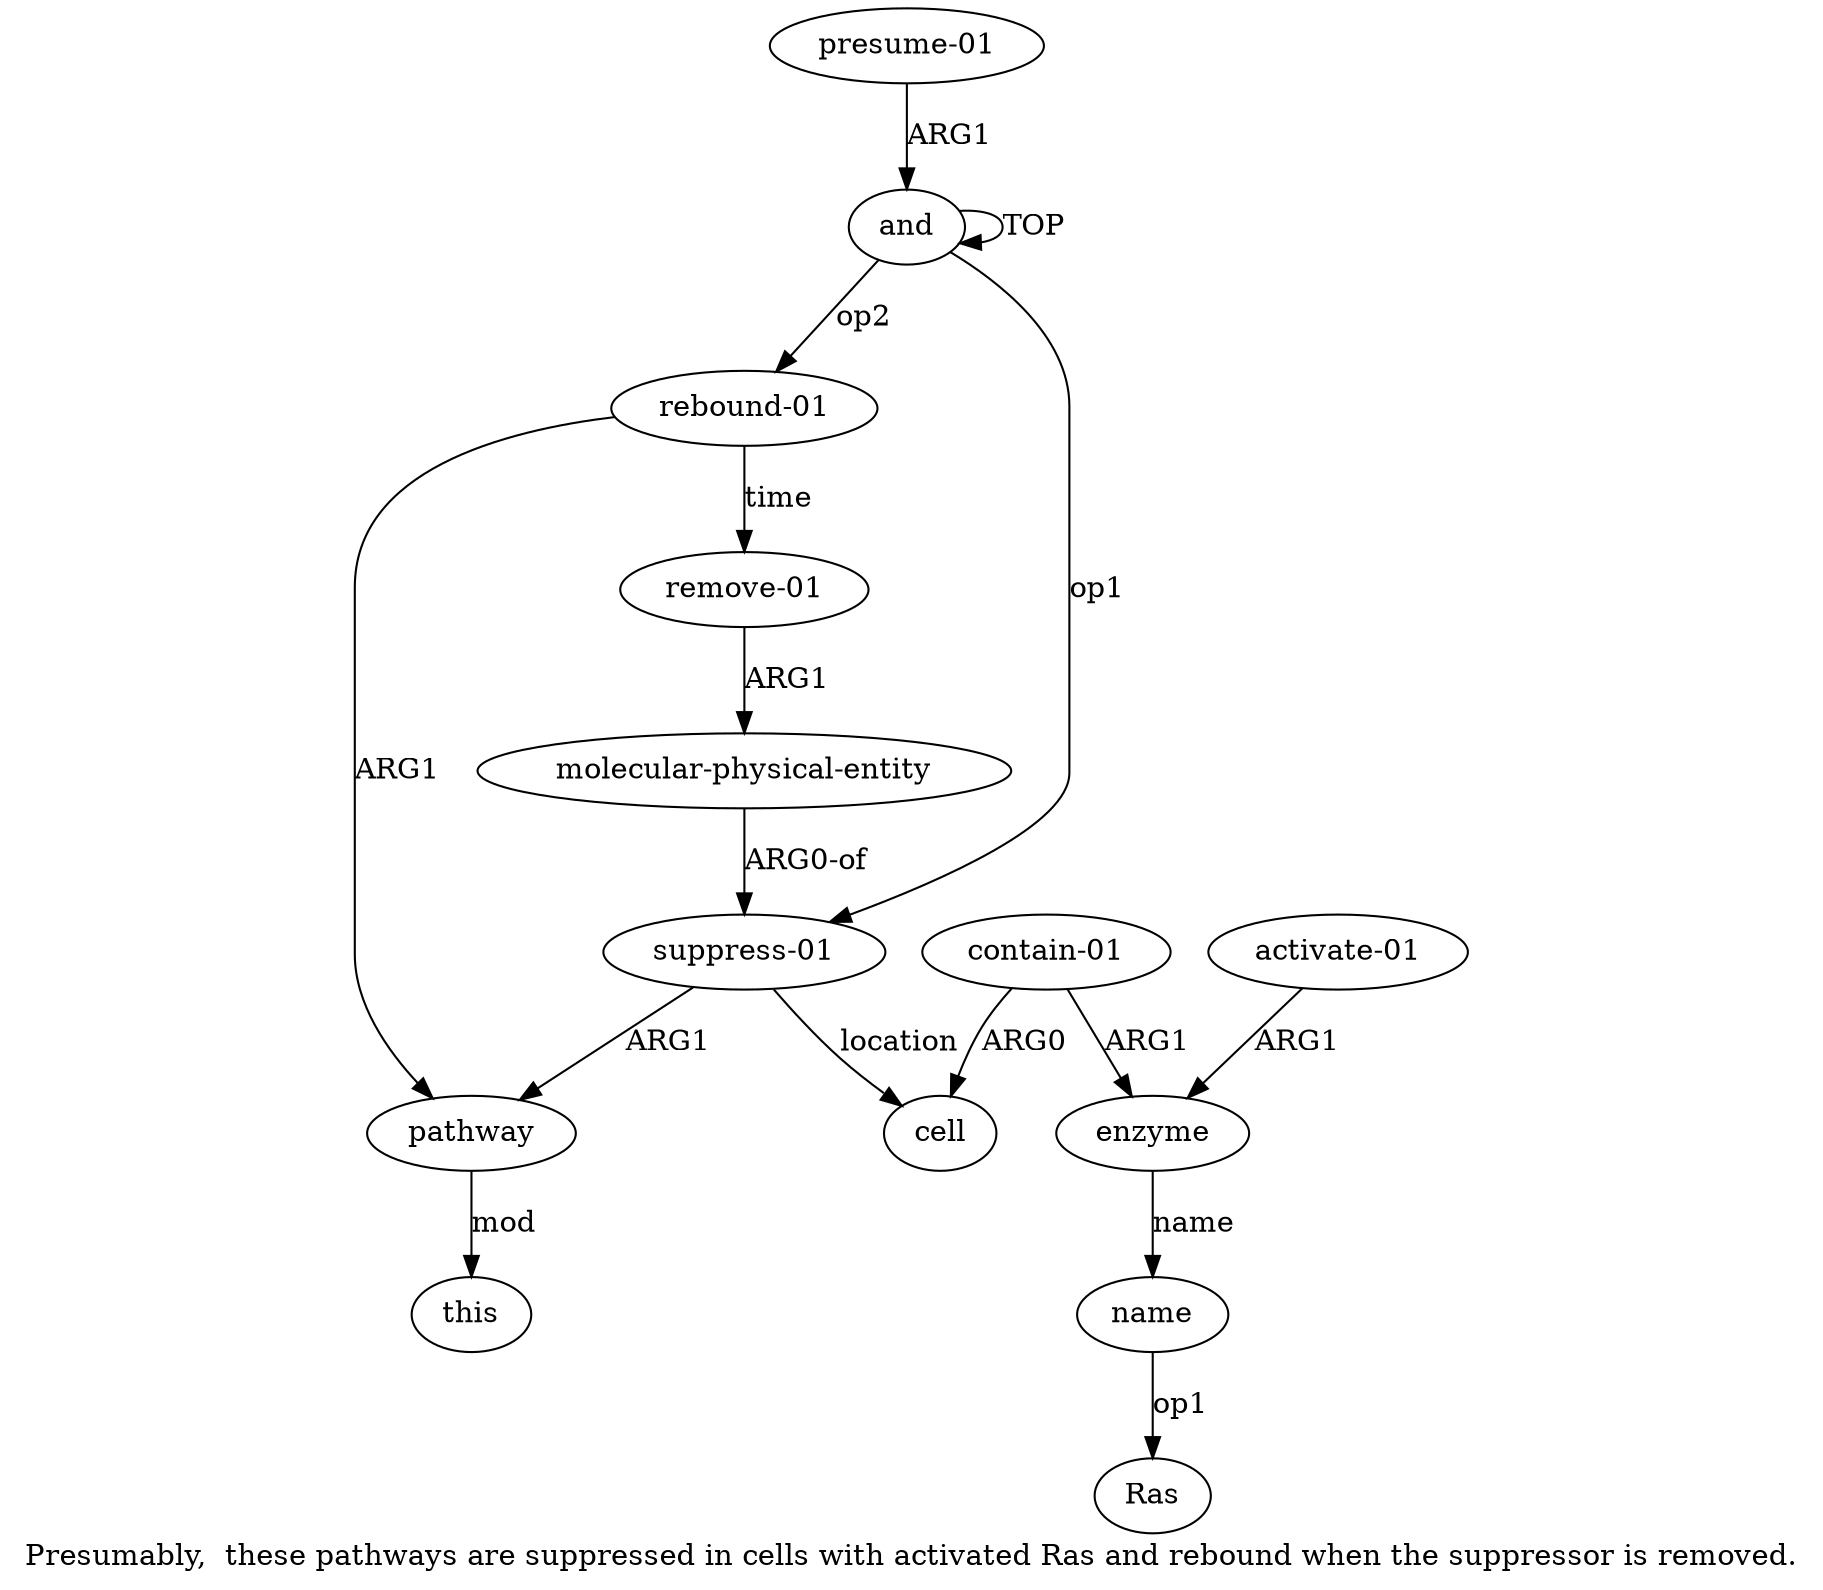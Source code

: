 digraph  {
	graph [label="Presumably,  these pathways are suppressed in cells with activated Ras and rebound when the suppressor is removed."];
	node [label="\N"];
	a11	 [color=black,
		gold_ind=11,
		gold_label="molecular-physical-entity",
		label="molecular-physical-entity",
		test_ind=11,
		test_label="molecular-physical-entity"];
	a1	 [color=black,
		gold_ind=1,
		gold_label="suppress-01",
		label="suppress-01",
		test_ind=1,
		test_label="suppress-01"];
	a11 -> a1 [key=0,
	color=black,
	gold_label="ARG0-of",
	label="ARG0-of",
	test_label="ARG0-of"];
a10 [color=black,
	gold_ind=10,
	gold_label="remove-01",
	label="remove-01",
	test_ind=10,
	test_label="remove-01"];
a10 -> a11 [key=0,
color=black,
gold_label=ARG1,
label=ARG1,
test_label=ARG1];
a12 [color=black,
gold_ind=12,
gold_label="presume-01",
label="presume-01",
test_ind=12,
test_label="presume-01"];
a0 [color=black,
gold_ind=0,
gold_label=and,
label=and,
test_ind=0,
test_label=and];
a12 -> a0 [key=0,
color=black,
gold_label=ARG1,
label=ARG1,
test_label=ARG1];
"a7 Ras" [color=black,
gold_ind=-1,
gold_label=Ras,
label=Ras,
test_ind=-1,
test_label=Ras];
a2 [color=black,
gold_ind=2,
gold_label=pathway,
label=pathway,
test_ind=2,
test_label=pathway];
a1 -> a2 [key=0,
color=black,
gold_label=ARG1,
label=ARG1,
test_label=ARG1];
a4 [color=black,
gold_ind=4,
gold_label=cell,
label=cell,
test_ind=4,
test_label=cell];
a1 -> a4 [key=0,
color=black,
gold_label=location,
label=location,
test_label=location];
a0 -> a1 [key=0,
color=black,
gold_label=op1,
label=op1,
test_label=op1];
a0 -> a0 [key=0,
color=black,
gold_label=TOP,
label=TOP,
test_label=TOP];
a9 [color=black,
gold_ind=9,
gold_label="rebound-01",
label="rebound-01",
test_ind=9,
test_label="rebound-01"];
a0 -> a9 [key=0,
color=black,
gold_label=op2,
label=op2,
test_label=op2];
a3 [color=black,
gold_ind=3,
gold_label=this,
label=this,
test_ind=3,
test_label=this];
a2 -> a3 [key=0,
color=black,
gold_label=mod,
label=mod,
test_label=mod];
a5 [color=black,
gold_ind=5,
gold_label="contain-01",
label="contain-01",
test_ind=5,
test_label="contain-01"];
a5 -> a4 [key=0,
color=black,
gold_label=ARG0,
label=ARG0,
test_label=ARG0];
a6 [color=black,
gold_ind=6,
gold_label=enzyme,
label=enzyme,
test_ind=6,
test_label=enzyme];
a5 -> a6 [key=0,
color=black,
gold_label=ARG1,
label=ARG1,
test_label=ARG1];
a7 [color=black,
gold_ind=7,
gold_label=name,
label=name,
test_ind=7,
test_label=name];
a7 -> "a7 Ras" [key=0,
color=black,
gold_label=op1,
label=op1,
test_label=op1];
a6 -> a7 [key=0,
color=black,
gold_label=name,
label=name,
test_label=name];
a9 -> a10 [key=0,
color=black,
gold_label=time,
label=time,
test_label=time];
a9 -> a2 [key=0,
color=black,
gold_label=ARG1,
label=ARG1,
test_label=ARG1];
a8 [color=black,
gold_ind=8,
gold_label="activate-01",
label="activate-01",
test_ind=8,
test_label="activate-01"];
a8 -> a6 [key=0,
color=black,
gold_label=ARG1,
label=ARG1,
test_label=ARG1];
}
